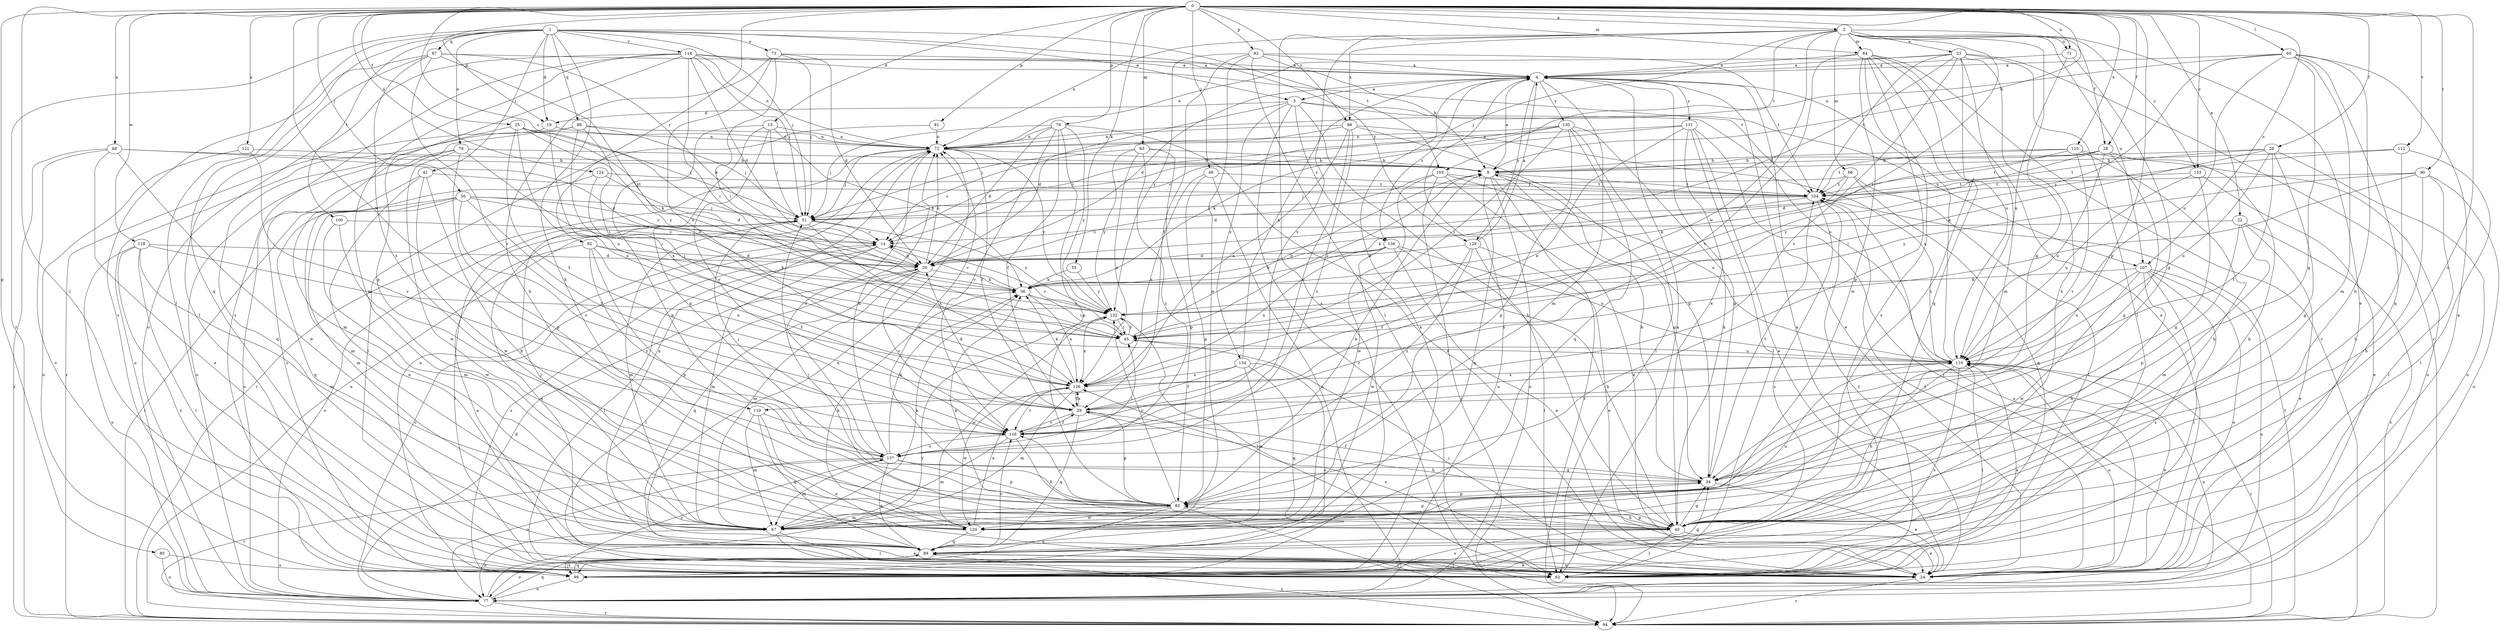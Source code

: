 strict digraph  {
0;
1;
2;
3;
4;
9;
14;
15;
19;
20;
22;
23;
24;
25;
26;
28;
29;
34;
40;
41;
45;
49;
50;
51;
55;
56;
60;
62;
63;
64;
66;
67;
68;
71;
72;
73;
76;
77;
79;
80;
81;
82;
83;
87;
88;
89;
90;
92;
94;
98;
99;
100;
103;
104;
107;
110;
112;
114;
116;
118;
119;
120;
121;
123;
124;
126;
129;
130;
131;
132;
133;
134;
136;
137;
0 -> 2  [label=a];
0 -> 9  [label=b];
0 -> 14  [label=c];
0 -> 15  [label=d];
0 -> 19  [label=d];
0 -> 22  [label=e];
0 -> 25  [label=f];
0 -> 26  [label=f];
0 -> 28  [label=f];
0 -> 40  [label=h];
0 -> 49  [label=j];
0 -> 50  [label=j];
0 -> 55  [label=k];
0 -> 60  [label=l];
0 -> 62  [label=l];
0 -> 63  [label=m];
0 -> 64  [label=m];
0 -> 68  [label=n];
0 -> 71  [label=n];
0 -> 79  [label=p];
0 -> 80  [label=p];
0 -> 81  [label=p];
0 -> 82  [label=p];
0 -> 83  [label=p];
0 -> 90  [label=r];
0 -> 92  [label=r];
0 -> 98  [label=s];
0 -> 107  [label=u];
0 -> 112  [label=v];
0 -> 118  [label=w];
0 -> 119  [label=w];
0 -> 121  [label=x];
0 -> 123  [label=x];
0 -> 124  [label=x];
0 -> 133  [label=z];
1 -> 3  [label=a];
1 -> 19  [label=d];
1 -> 40  [label=h];
1 -> 41  [label=i];
1 -> 51  [label=j];
1 -> 62  [label=l];
1 -> 73  [label=o];
1 -> 76  [label=o];
1 -> 87  [label=q];
1 -> 88  [label=q];
1 -> 89  [label=q];
1 -> 94  [label=r];
1 -> 100  [label=t];
1 -> 103  [label=t];
1 -> 114  [label=v];
1 -> 129  [label=y];
2 -> 23  [label=e];
2 -> 24  [label=e];
2 -> 28  [label=f];
2 -> 34  [label=g];
2 -> 45  [label=i];
2 -> 51  [label=j];
2 -> 64  [label=m];
2 -> 66  [label=m];
2 -> 71  [label=n];
2 -> 72  [label=n];
2 -> 98  [label=s];
2 -> 99  [label=s];
2 -> 103  [label=t];
2 -> 107  [label=u];
2 -> 116  [label=v];
2 -> 119  [label=w];
2 -> 133  [label=z];
3 -> 19  [label=d];
3 -> 20  [label=d];
3 -> 40  [label=h];
3 -> 94  [label=r];
3 -> 107  [label=u];
3 -> 110  [label=u];
3 -> 134  [label=z];
3 -> 136  [label=z];
4 -> 3  [label=a];
4 -> 20  [label=d];
4 -> 24  [label=e];
4 -> 67  [label=m];
4 -> 99  [label=s];
4 -> 129  [label=y];
4 -> 130  [label=y];
4 -> 131  [label=y];
4 -> 136  [label=z];
9 -> 4  [label=a];
9 -> 34  [label=g];
9 -> 45  [label=i];
9 -> 77  [label=o];
9 -> 89  [label=q];
9 -> 94  [label=r];
9 -> 104  [label=t];
14 -> 20  [label=d];
14 -> 62  [label=l];
14 -> 67  [label=m];
14 -> 99  [label=s];
15 -> 34  [label=g];
15 -> 51  [label=j];
15 -> 56  [label=k];
15 -> 72  [label=n];
15 -> 83  [label=p];
15 -> 116  [label=v];
19 -> 72  [label=n];
19 -> 94  [label=r];
19 -> 110  [label=u];
20 -> 56  [label=k];
20 -> 62  [label=l];
20 -> 67  [label=m];
20 -> 72  [label=n];
20 -> 89  [label=q];
20 -> 116  [label=v];
22 -> 14  [label=c];
22 -> 24  [label=e];
22 -> 67  [label=m];
22 -> 83  [label=p];
22 -> 94  [label=r];
23 -> 4  [label=a];
23 -> 20  [label=d];
23 -> 40  [label=h];
23 -> 62  [label=l];
23 -> 67  [label=m];
23 -> 72  [label=n];
23 -> 94  [label=r];
23 -> 104  [label=t];
23 -> 110  [label=u];
23 -> 116  [label=v];
24 -> 4  [label=a];
24 -> 45  [label=i];
24 -> 72  [label=n];
24 -> 89  [label=q];
24 -> 94  [label=r];
24 -> 104  [label=t];
24 -> 110  [label=u];
24 -> 126  [label=x];
25 -> 29  [label=f];
25 -> 51  [label=j];
25 -> 56  [label=k];
25 -> 72  [label=n];
25 -> 89  [label=q];
25 -> 126  [label=x];
25 -> 132  [label=y];
26 -> 9  [label=b];
26 -> 29  [label=f];
26 -> 34  [label=g];
26 -> 45  [label=i];
26 -> 77  [label=o];
26 -> 104  [label=t];
26 -> 110  [label=u];
28 -> 9  [label=b];
28 -> 34  [label=g];
28 -> 40  [label=h];
28 -> 51  [label=j];
28 -> 104  [label=t];
28 -> 110  [label=u];
29 -> 20  [label=d];
29 -> 40  [label=h];
29 -> 83  [label=p];
29 -> 89  [label=q];
29 -> 110  [label=u];
29 -> 116  [label=v];
29 -> 126  [label=x];
34 -> 9  [label=b];
34 -> 24  [label=e];
34 -> 29  [label=f];
34 -> 83  [label=p];
34 -> 104  [label=t];
40 -> 4  [label=a];
40 -> 24  [label=e];
40 -> 34  [label=g];
40 -> 51  [label=j];
40 -> 56  [label=k];
40 -> 62  [label=l];
40 -> 83  [label=p];
40 -> 99  [label=s];
41 -> 24  [label=e];
41 -> 40  [label=h];
41 -> 77  [label=o];
41 -> 104  [label=t];
41 -> 120  [label=w];
45 -> 9  [label=b];
45 -> 14  [label=c];
45 -> 110  [label=u];
45 -> 132  [label=y];
49 -> 77  [label=o];
49 -> 83  [label=p];
49 -> 104  [label=t];
49 -> 126  [label=x];
50 -> 14  [label=c];
50 -> 20  [label=d];
50 -> 29  [label=f];
50 -> 51  [label=j];
50 -> 67  [label=m];
50 -> 89  [label=q];
50 -> 94  [label=r];
50 -> 116  [label=v];
51 -> 14  [label=c];
51 -> 24  [label=e];
51 -> 62  [label=l];
51 -> 67  [label=m];
51 -> 77  [label=o];
51 -> 126  [label=x];
51 -> 132  [label=y];
55 -> 56  [label=k];
55 -> 132  [label=y];
56 -> 14  [label=c];
56 -> 45  [label=i];
56 -> 126  [label=x];
56 -> 132  [label=y];
60 -> 4  [label=a];
60 -> 24  [label=e];
60 -> 34  [label=g];
60 -> 40  [label=h];
60 -> 67  [label=m];
60 -> 72  [label=n];
60 -> 89  [label=q];
60 -> 110  [label=u];
60 -> 132  [label=y];
62 -> 4  [label=a];
62 -> 104  [label=t];
62 -> 110  [label=u];
63 -> 9  [label=b];
63 -> 14  [label=c];
63 -> 83  [label=p];
63 -> 126  [label=x];
63 -> 132  [label=y];
63 -> 137  [label=z];
64 -> 4  [label=a];
64 -> 24  [label=e];
64 -> 40  [label=h];
64 -> 83  [label=p];
64 -> 89  [label=q];
64 -> 94  [label=r];
64 -> 99  [label=s];
64 -> 116  [label=v];
64 -> 120  [label=w];
66 -> 51  [label=j];
66 -> 56  [label=k];
66 -> 62  [label=l];
66 -> 89  [label=q];
66 -> 104  [label=t];
67 -> 24  [label=e];
67 -> 34  [label=g];
67 -> 51  [label=j];
67 -> 56  [label=k];
67 -> 62  [label=l];
67 -> 77  [label=o];
67 -> 110  [label=u];
68 -> 9  [label=b];
68 -> 20  [label=d];
68 -> 24  [label=e];
68 -> 94  [label=r];
68 -> 99  [label=s];
68 -> 120  [label=w];
71 -> 4  [label=a];
71 -> 34  [label=g];
71 -> 110  [label=u];
72 -> 9  [label=b];
72 -> 29  [label=f];
72 -> 51  [label=j];
72 -> 94  [label=r];
72 -> 132  [label=y];
72 -> 137  [label=z];
73 -> 4  [label=a];
73 -> 20  [label=d];
73 -> 40  [label=h];
73 -> 45  [label=i];
73 -> 51  [label=j];
73 -> 126  [label=x];
76 -> 9  [label=b];
76 -> 45  [label=i];
76 -> 77  [label=o];
76 -> 83  [label=p];
76 -> 99  [label=s];
76 -> 120  [label=w];
77 -> 14  [label=c];
77 -> 20  [label=d];
77 -> 89  [label=q];
77 -> 94  [label=r];
77 -> 110  [label=u];
77 -> 132  [label=y];
79 -> 20  [label=d];
79 -> 24  [label=e];
79 -> 29  [label=f];
79 -> 51  [label=j];
79 -> 72  [label=n];
79 -> 83  [label=p];
79 -> 116  [label=v];
79 -> 132  [label=y];
80 -> 77  [label=o];
80 -> 99  [label=s];
81 -> 62  [label=l];
81 -> 72  [label=n];
82 -> 4  [label=a];
82 -> 9  [label=b];
82 -> 29  [label=f];
82 -> 62  [label=l];
82 -> 104  [label=t];
82 -> 120  [label=w];
82 -> 132  [label=y];
83 -> 9  [label=b];
83 -> 40  [label=h];
83 -> 67  [label=m];
83 -> 72  [label=n];
83 -> 94  [label=r];
83 -> 99  [label=s];
83 -> 116  [label=v];
83 -> 120  [label=w];
83 -> 132  [label=y];
87 -> 4  [label=a];
87 -> 56  [label=k];
87 -> 62  [label=l];
87 -> 99  [label=s];
87 -> 116  [label=v];
87 -> 132  [label=y];
87 -> 137  [label=z];
88 -> 45  [label=i];
88 -> 51  [label=j];
88 -> 67  [label=m];
88 -> 72  [label=n];
88 -> 77  [label=o];
88 -> 126  [label=x];
89 -> 24  [label=e];
89 -> 62  [label=l];
89 -> 72  [label=n];
89 -> 77  [label=o];
89 -> 94  [label=r];
89 -> 99  [label=s];
89 -> 116  [label=v];
90 -> 40  [label=h];
90 -> 45  [label=i];
90 -> 62  [label=l];
90 -> 77  [label=o];
90 -> 104  [label=t];
90 -> 132  [label=y];
92 -> 20  [label=d];
92 -> 24  [label=e];
92 -> 29  [label=f];
92 -> 56  [label=k];
92 -> 83  [label=p];
92 -> 137  [label=z];
94 -> 72  [label=n];
94 -> 104  [label=t];
98 -> 34  [label=g];
98 -> 51  [label=j];
98 -> 72  [label=n];
98 -> 110  [label=u];
98 -> 116  [label=v];
98 -> 126  [label=x];
98 -> 137  [label=z];
99 -> 4  [label=a];
99 -> 34  [label=g];
99 -> 72  [label=n];
99 -> 77  [label=o];
99 -> 89  [label=q];
99 -> 137  [label=z];
100 -> 14  [label=c];
100 -> 67  [label=m];
100 -> 120  [label=w];
103 -> 20  [label=d];
103 -> 24  [label=e];
103 -> 94  [label=r];
103 -> 104  [label=t];
103 -> 110  [label=u];
103 -> 120  [label=w];
104 -> 51  [label=j];
104 -> 56  [label=k];
104 -> 77  [label=o];
104 -> 99  [label=s];
107 -> 24  [label=e];
107 -> 40  [label=h];
107 -> 56  [label=k];
107 -> 62  [label=l];
107 -> 77  [label=o];
107 -> 99  [label=s];
107 -> 110  [label=u];
107 -> 120  [label=w];
110 -> 4  [label=a];
110 -> 24  [label=e];
110 -> 40  [label=h];
110 -> 62  [label=l];
110 -> 94  [label=r];
110 -> 99  [label=s];
110 -> 126  [label=x];
112 -> 9  [label=b];
112 -> 40  [label=h];
112 -> 62  [label=l];
112 -> 132  [label=y];
114 -> 4  [label=a];
114 -> 20  [label=d];
114 -> 45  [label=i];
114 -> 51  [label=j];
114 -> 67  [label=m];
114 -> 72  [label=n];
114 -> 77  [label=o];
114 -> 83  [label=p];
114 -> 99  [label=s];
114 -> 104  [label=t];
116 -> 29  [label=f];
116 -> 40  [label=h];
116 -> 67  [label=m];
116 -> 137  [label=z];
118 -> 20  [label=d];
118 -> 62  [label=l];
118 -> 67  [label=m];
118 -> 77  [label=o];
118 -> 99  [label=s];
118 -> 126  [label=x];
119 -> 24  [label=e];
119 -> 67  [label=m];
119 -> 89  [label=q];
119 -> 116  [label=v];
120 -> 56  [label=k];
120 -> 89  [label=q];
120 -> 126  [label=x];
121 -> 9  [label=b];
121 -> 77  [label=o];
121 -> 116  [label=v];
123 -> 9  [label=b];
123 -> 20  [label=d];
123 -> 40  [label=h];
123 -> 77  [label=o];
123 -> 104  [label=t];
123 -> 116  [label=v];
124 -> 20  [label=d];
124 -> 45  [label=i];
124 -> 67  [label=m];
124 -> 104  [label=t];
126 -> 29  [label=f];
126 -> 56  [label=k];
126 -> 67  [label=m];
126 -> 116  [label=v];
126 -> 120  [label=w];
129 -> 4  [label=a];
129 -> 20  [label=d];
129 -> 24  [label=e];
129 -> 29  [label=f];
129 -> 62  [label=l];
129 -> 137  [label=z];
130 -> 14  [label=c];
130 -> 34  [label=g];
130 -> 45  [label=i];
130 -> 56  [label=k];
130 -> 62  [label=l];
130 -> 72  [label=n];
130 -> 83  [label=p];
130 -> 89  [label=q];
131 -> 14  [label=c];
131 -> 24  [label=e];
131 -> 40  [label=h];
131 -> 62  [label=l];
131 -> 72  [label=n];
131 -> 94  [label=r];
131 -> 126  [label=x];
132 -> 45  [label=i];
132 -> 62  [label=l];
132 -> 120  [label=w];
132 -> 126  [label=x];
133 -> 24  [label=e];
133 -> 34  [label=g];
133 -> 104  [label=t];
133 -> 110  [label=u];
134 -> 4  [label=a];
134 -> 29  [label=f];
134 -> 89  [label=q];
134 -> 99  [label=s];
134 -> 120  [label=w];
134 -> 126  [label=x];
136 -> 20  [label=d];
136 -> 24  [label=e];
136 -> 40  [label=h];
136 -> 56  [label=k];
136 -> 110  [label=u];
136 -> 120  [label=w];
136 -> 126  [label=x];
137 -> 34  [label=g];
137 -> 45  [label=i];
137 -> 51  [label=j];
137 -> 56  [label=k];
137 -> 67  [label=m];
137 -> 72  [label=n];
137 -> 77  [label=o];
137 -> 83  [label=p];
137 -> 89  [label=q];
137 -> 94  [label=r];
}
